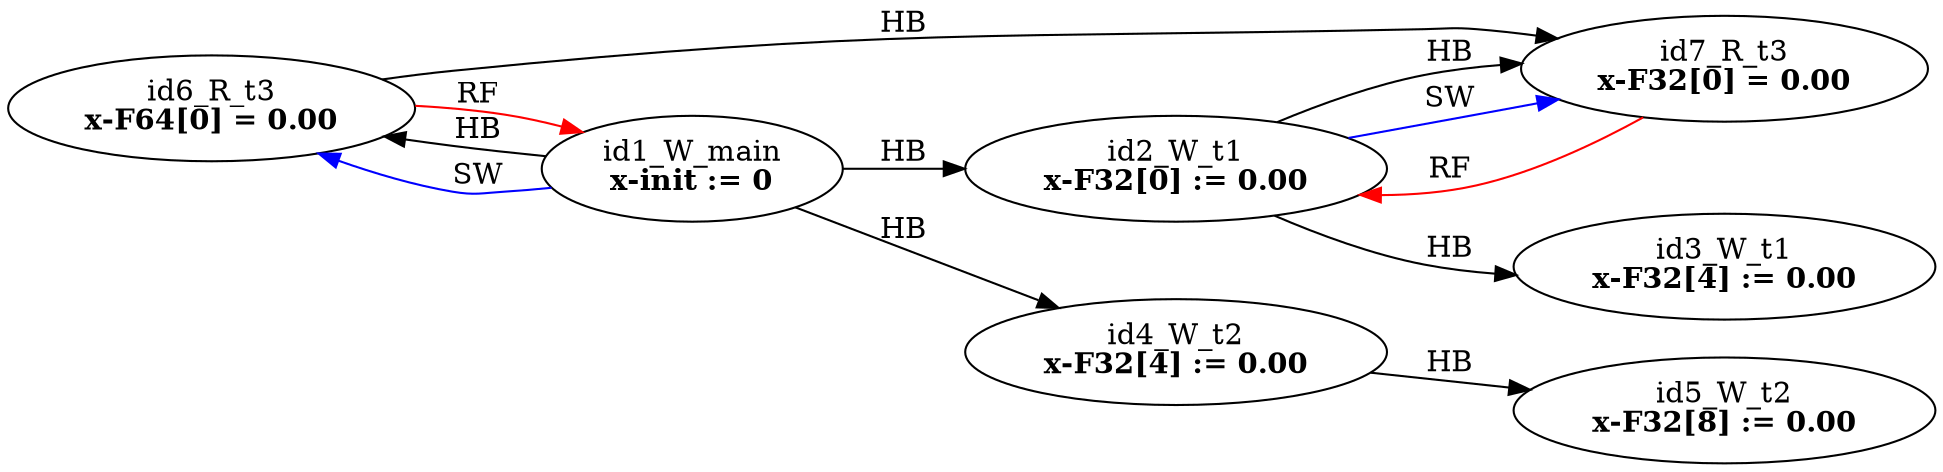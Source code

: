 digraph memory_model {
rankdir=LR;
splines=true; esep=0.5;
id2_W_t1 -> id3_W_t1 [label = "HB", color="black"];
id4_W_t2 -> id5_W_t2 [label = "HB", color="black"];
id6_R_t3 -> id7_R_t3 [label = "HB", color="black"];
id1_W_main -> id2_W_t1 [label = "HB", color="black"];
id1_W_main -> id4_W_t2 [label = "HB", color="black"];
id1_W_main -> id6_R_t3 [label = "HB", color="black"];
id2_W_t1 -> id7_R_t3 [label = "HB", color="black"];
id6_R_t3 -> id1_W_main [label = "RF", color="red"];
id7_R_t3 -> id2_W_t1 [label = "RF", color="red"];
id1_W_main -> id6_R_t3 [label = "SW", color="blue"];
id2_W_t1 -> id7_R_t3 [label = "SW", color="blue"];
id1_W_main [label=<id1_W_main<br/><B>x-init := 0</B>>, pos="5.0,4!"]
id2_W_t1 [label=<id2_W_t1<br/><B>x-F32[0] := 0.00</B>>, pos="0,2!"]
id3_W_t1 [label=<id3_W_t1<br/><B>x-F32[4] := 0.00</B>>, pos="0,0!"]
id4_W_t2 [label=<id4_W_t2<br/><B>x-F32[4] := 0.00</B>>, pos="5,2!"]
id5_W_t2 [label=<id5_W_t2<br/><B>x-F32[8] := 0.00</B>>, pos="5,0!"]
id6_R_t3 [label=<id6_R_t3<br/><B>x-F64[0] = 0.00</B>>, pos="10,2!"]
id7_R_t3 [label=<id7_R_t3<br/><B>x-F32[0] = 0.00</B>>, pos="10,0!"]
}